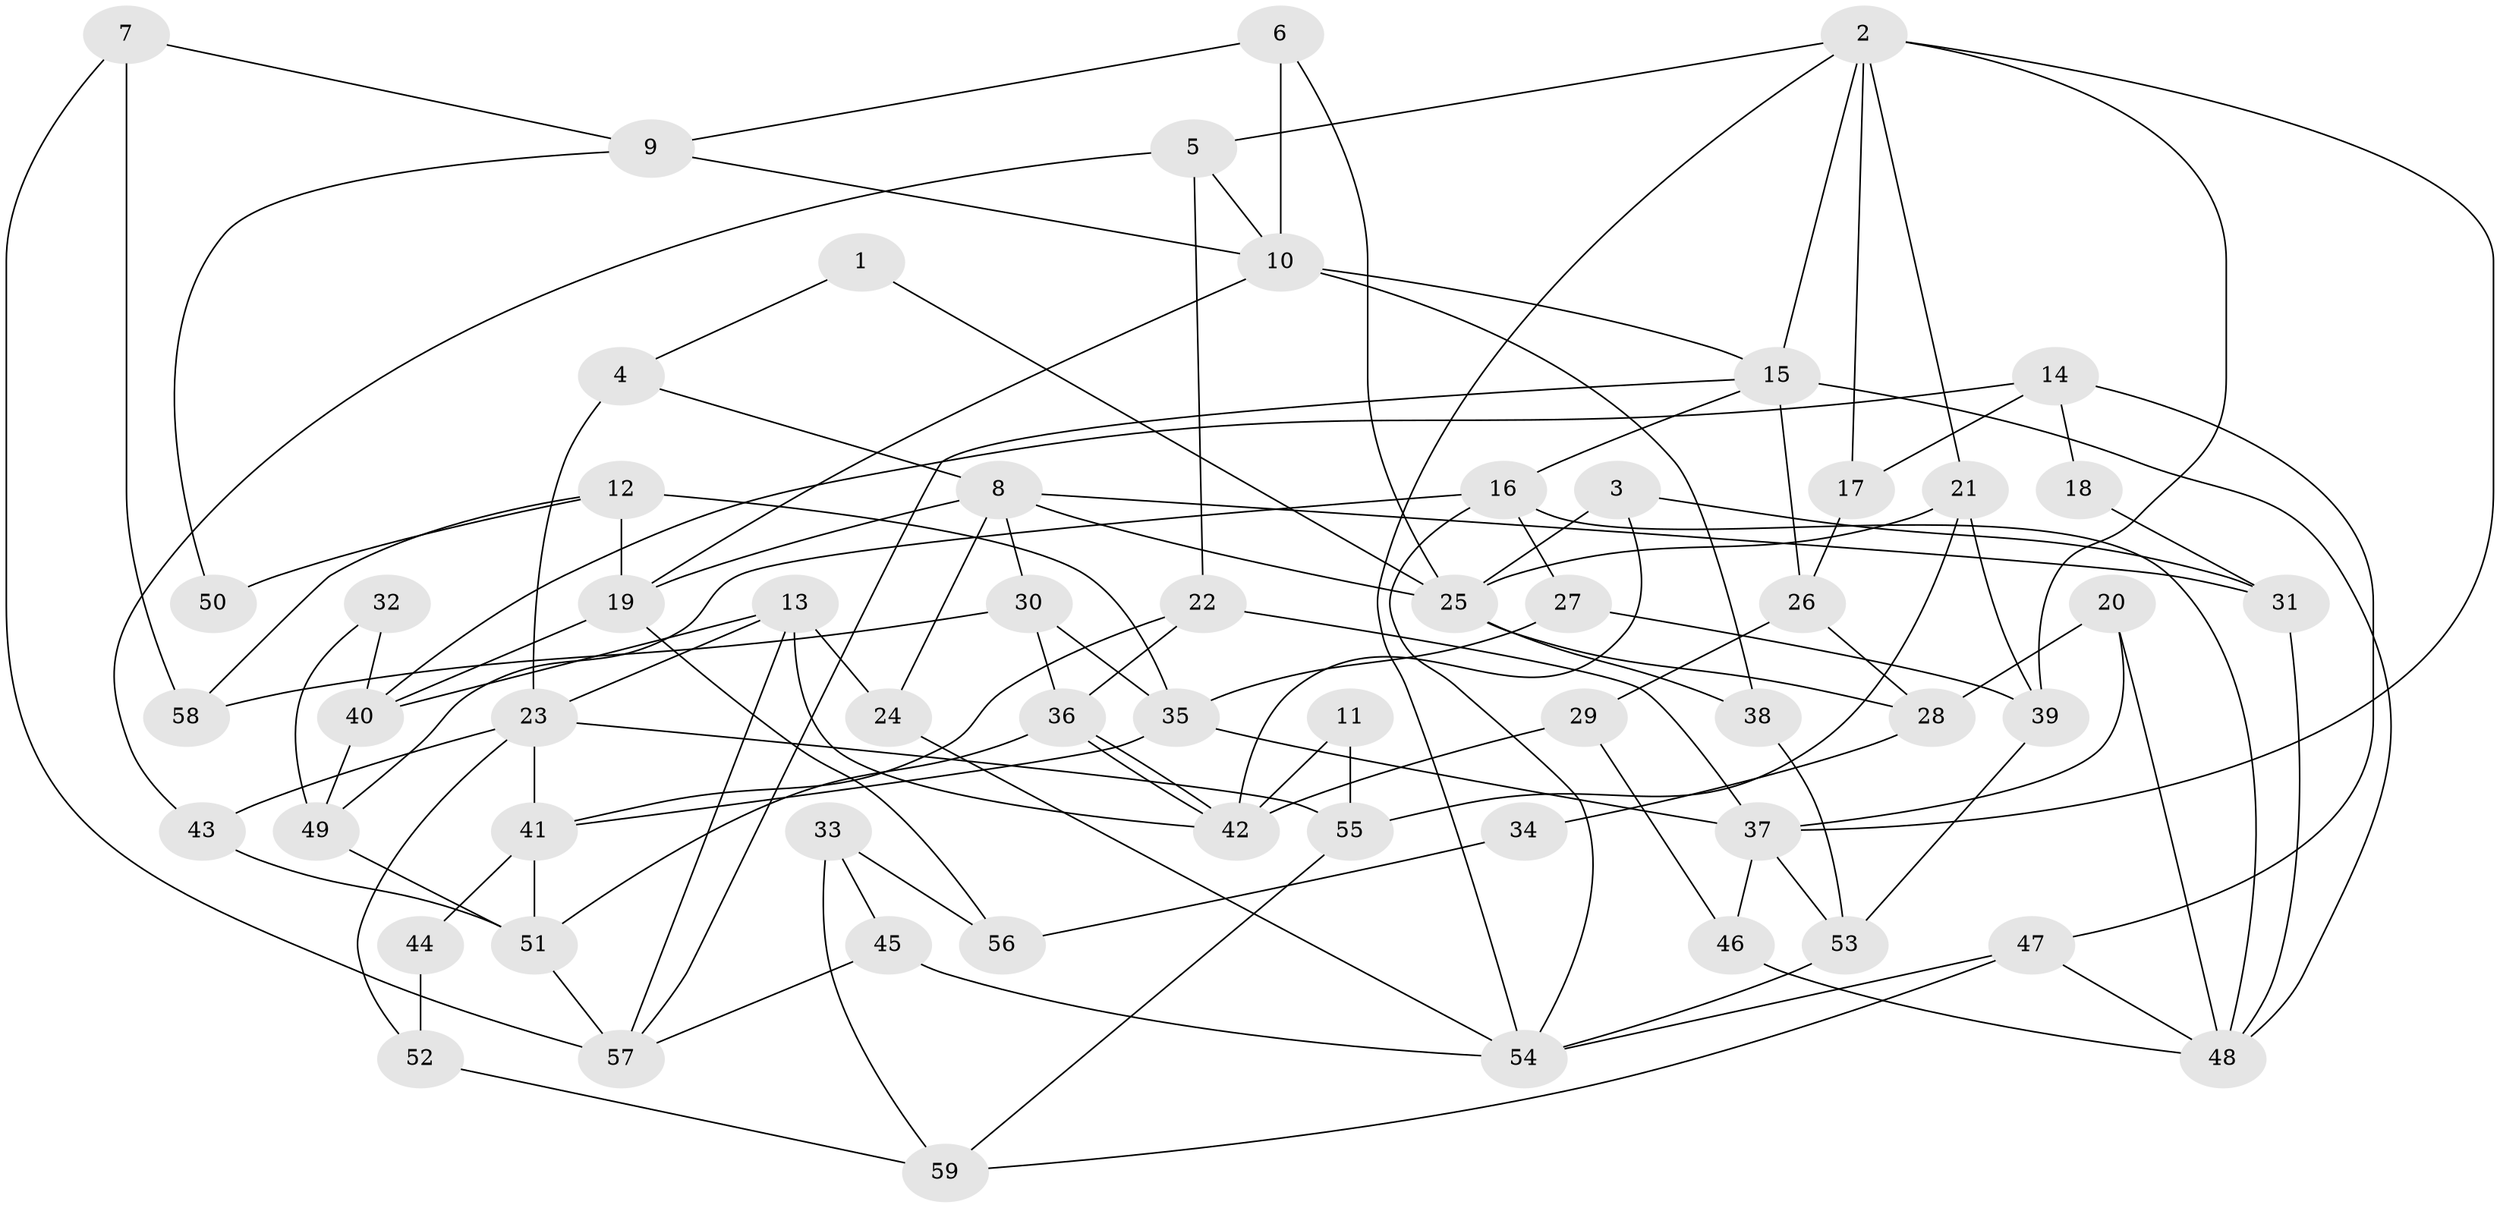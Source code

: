 // coarse degree distribution, {2: 0.08333333333333333, 8: 0.08333333333333333, 5: 0.1388888888888889, 7: 0.16666666666666666, 4: 0.25, 9: 0.05555555555555555, 6: 0.08333333333333333, 3: 0.1388888888888889}
// Generated by graph-tools (version 1.1) at 2025/41/03/06/25 10:41:53]
// undirected, 59 vertices, 118 edges
graph export_dot {
graph [start="1"]
  node [color=gray90,style=filled];
  1;
  2;
  3;
  4;
  5;
  6;
  7;
  8;
  9;
  10;
  11;
  12;
  13;
  14;
  15;
  16;
  17;
  18;
  19;
  20;
  21;
  22;
  23;
  24;
  25;
  26;
  27;
  28;
  29;
  30;
  31;
  32;
  33;
  34;
  35;
  36;
  37;
  38;
  39;
  40;
  41;
  42;
  43;
  44;
  45;
  46;
  47;
  48;
  49;
  50;
  51;
  52;
  53;
  54;
  55;
  56;
  57;
  58;
  59;
  1 -- 4;
  1 -- 25;
  2 -- 54;
  2 -- 5;
  2 -- 15;
  2 -- 17;
  2 -- 21;
  2 -- 37;
  2 -- 39;
  3 -- 42;
  3 -- 31;
  3 -- 25;
  4 -- 23;
  4 -- 8;
  5 -- 10;
  5 -- 22;
  5 -- 43;
  6 -- 25;
  6 -- 10;
  6 -- 9;
  7 -- 57;
  7 -- 58;
  7 -- 9;
  8 -- 24;
  8 -- 25;
  8 -- 19;
  8 -- 30;
  8 -- 31;
  9 -- 10;
  9 -- 50;
  10 -- 19;
  10 -- 15;
  10 -- 38;
  11 -- 55;
  11 -- 42;
  12 -- 35;
  12 -- 19;
  12 -- 50;
  12 -- 58;
  13 -- 23;
  13 -- 57;
  13 -- 24;
  13 -- 40;
  13 -- 42;
  14 -- 17;
  14 -- 40;
  14 -- 18;
  14 -- 47;
  15 -- 16;
  15 -- 26;
  15 -- 48;
  15 -- 57;
  16 -- 48;
  16 -- 27;
  16 -- 49;
  16 -- 54;
  17 -- 26;
  18 -- 31;
  19 -- 40;
  19 -- 56;
  20 -- 48;
  20 -- 37;
  20 -- 28;
  21 -- 39;
  21 -- 25;
  21 -- 55;
  22 -- 37;
  22 -- 36;
  22 -- 41;
  23 -- 43;
  23 -- 41;
  23 -- 52;
  23 -- 55;
  24 -- 54;
  25 -- 28;
  25 -- 38;
  26 -- 28;
  26 -- 29;
  27 -- 39;
  27 -- 35;
  28 -- 34;
  29 -- 42;
  29 -- 46;
  30 -- 35;
  30 -- 36;
  30 -- 58;
  31 -- 48;
  32 -- 49;
  32 -- 40;
  33 -- 59;
  33 -- 45;
  33 -- 56;
  34 -- 56;
  35 -- 37;
  35 -- 41;
  36 -- 42;
  36 -- 42;
  36 -- 51;
  37 -- 46;
  37 -- 53;
  38 -- 53;
  39 -- 53;
  40 -- 49;
  41 -- 44;
  41 -- 51;
  43 -- 51;
  44 -- 52;
  45 -- 57;
  45 -- 54;
  46 -- 48;
  47 -- 54;
  47 -- 48;
  47 -- 59;
  49 -- 51;
  51 -- 57;
  52 -- 59;
  53 -- 54;
  55 -- 59;
}

